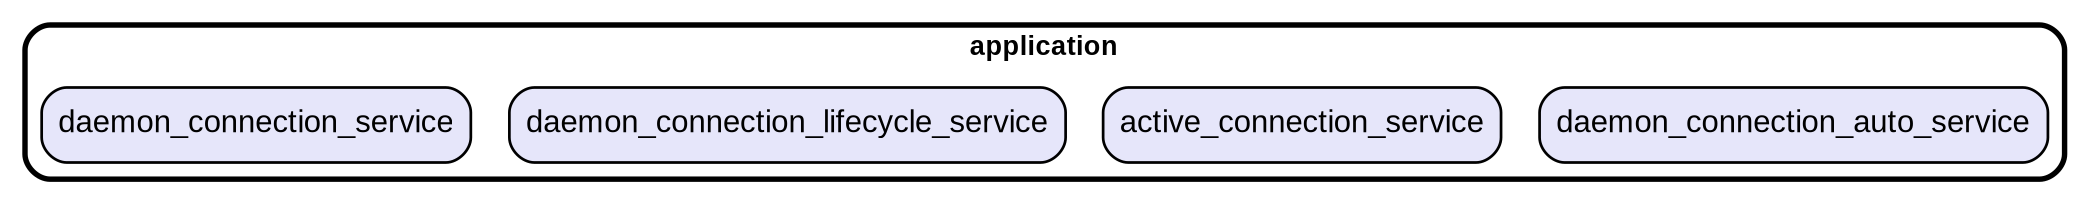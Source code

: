 digraph "" {
  graph [style=rounded fontname="Arial Black" fontsize=13 penwidth=2.6];
  node [shape=rect style="filled,rounded" fontname=Arial fontsize=15 fillcolor=Lavender penwidth=1.3];
  edge [penwidth=1.3];
  "/daemon_connection_auto_service.dart" [label="daemon_connection_auto_service"];
  "/active_connection_service.dart" [label="active_connection_service"];
  "/daemon_connection_lifecycle_service.dart" [label="daemon_connection_lifecycle_service"];
  "/daemon_connection_service.dart" [label="daemon_connection_service"];
  subgraph "cluster~" {
    label="application";
    "/daemon_connection_auto_service.dart";
    "/active_connection_service.dart";
    "/daemon_connection_lifecycle_service.dart";
    "/daemon_connection_service.dart";
  }
}
